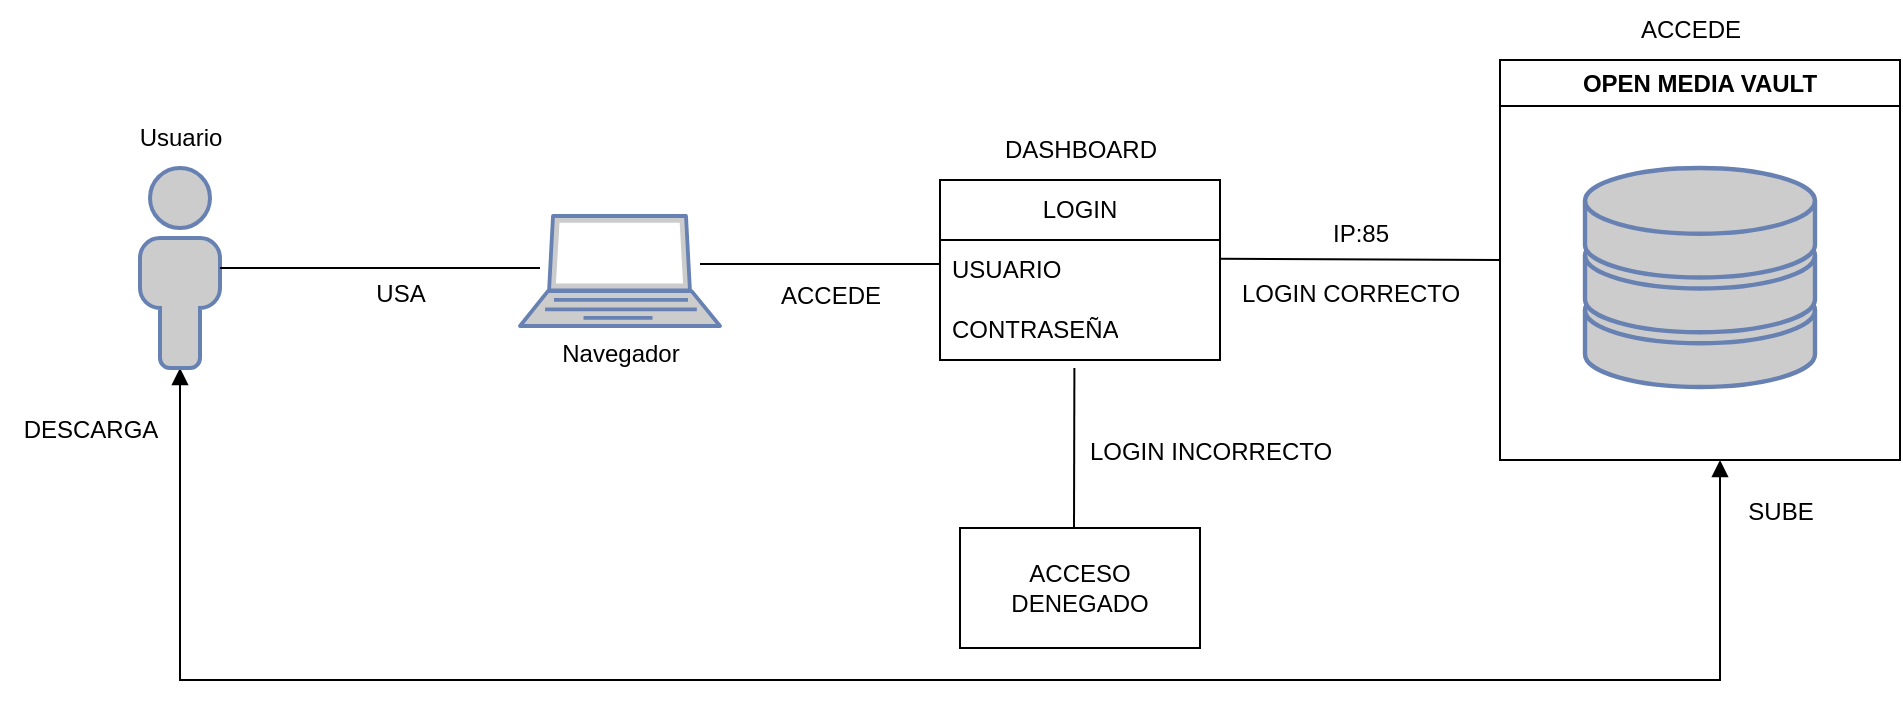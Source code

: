 <mxfile version="26.1.0">
  <diagram name="Página-1" id="tuImqCsNB6lrNrwBQIJA">
    <mxGraphModel dx="2194" dy="1202" grid="1" gridSize="10" guides="1" tooltips="1" connect="1" arrows="1" fold="1" page="1" pageScale="1" pageWidth="1169" pageHeight="827" math="0" shadow="0">
      <root>
        <mxCell id="0" />
        <mxCell id="1" parent="0" />
        <mxCell id="uRD_3BtpNxTeI_Oz4r6Z-55" style="edgeStyle=orthogonalEdgeStyle;rounded=0;orthogonalLoop=1;jettySize=auto;html=1;startArrow=block;startFill=1;endArrow=block;endFill=1;" edge="1" parent="1" source="uRD_3BtpNxTeI_Oz4r6Z-20">
          <mxGeometry relative="1" as="geometry">
            <mxPoint x="880" y="590" as="targetPoint" />
            <Array as="points">
              <mxPoint x="110" y="700" />
              <mxPoint x="880" y="700" />
            </Array>
          </mxGeometry>
        </mxCell>
        <mxCell id="uRD_3BtpNxTeI_Oz4r6Z-20" value="" style="fontColor=#0066CC;verticalAlign=top;verticalLabelPosition=bottom;labelPosition=center;align=center;html=1;outlineConnect=0;fillColor=#CCCCCC;strokeColor=#6881B3;gradientColor=none;gradientDirection=north;strokeWidth=2;shape=mxgraph.networks.user_male;" vertex="1" parent="1">
          <mxGeometry x="90" y="444" width="40" height="100" as="geometry" />
        </mxCell>
        <mxCell id="uRD_3BtpNxTeI_Oz4r6Z-21" value="Usuario" style="text;html=1;align=center;verticalAlign=middle;resizable=0;points=[];autosize=1;strokeColor=none;fillColor=none;" vertex="1" parent="1">
          <mxGeometry x="80" y="414" width="60" height="30" as="geometry" />
        </mxCell>
        <mxCell id="uRD_3BtpNxTeI_Oz4r6Z-22" value="" style="endArrow=none;html=1;rounded=0;exitX=1;exitY=0.5;exitDx=0;exitDy=0;exitPerimeter=0;" edge="1" parent="1" source="uRD_3BtpNxTeI_Oz4r6Z-20">
          <mxGeometry width="50" height="50" relative="1" as="geometry">
            <mxPoint x="150" y="494" as="sourcePoint" />
            <mxPoint x="290" y="494" as="targetPoint" />
          </mxGeometry>
        </mxCell>
        <mxCell id="uRD_3BtpNxTeI_Oz4r6Z-23" value="LOGIN" style="swimlane;fontStyle=0;childLayout=stackLayout;horizontal=1;startSize=30;horizontalStack=0;resizeParent=1;resizeParentMax=0;resizeLast=0;collapsible=1;marginBottom=0;whiteSpace=wrap;html=1;" vertex="1" parent="1">
          <mxGeometry x="490" y="450" width="140" height="90" as="geometry" />
        </mxCell>
        <mxCell id="uRD_3BtpNxTeI_Oz4r6Z-24" value="USUARIO" style="text;strokeColor=none;fillColor=none;align=left;verticalAlign=middle;spacingLeft=4;spacingRight=4;overflow=hidden;points=[[0,0.5],[1,0.5]];portConstraint=eastwest;rotatable=0;whiteSpace=wrap;html=1;" vertex="1" parent="uRD_3BtpNxTeI_Oz4r6Z-23">
          <mxGeometry y="30" width="140" height="30" as="geometry" />
        </mxCell>
        <mxCell id="uRD_3BtpNxTeI_Oz4r6Z-25" value="CONTRASEÑA" style="text;strokeColor=none;fillColor=none;align=left;verticalAlign=middle;spacingLeft=4;spacingRight=4;overflow=hidden;points=[[0,0.5],[1,0.5]];portConstraint=eastwest;rotatable=0;whiteSpace=wrap;html=1;" vertex="1" parent="uRD_3BtpNxTeI_Oz4r6Z-23">
          <mxGeometry y="60" width="140" height="30" as="geometry" />
        </mxCell>
        <mxCell id="uRD_3BtpNxTeI_Oz4r6Z-26" value="" style="fontColor=#0066CC;verticalAlign=top;verticalLabelPosition=bottom;labelPosition=center;align=center;html=1;outlineConnect=0;fillColor=#CCCCCC;strokeColor=#6881B3;gradientColor=none;gradientDirection=north;strokeWidth=2;shape=mxgraph.networks.laptop;" vertex="1" parent="1">
          <mxGeometry x="280" y="468" width="100" height="55" as="geometry" />
        </mxCell>
        <mxCell id="uRD_3BtpNxTeI_Oz4r6Z-27" value="Navegador" style="text;html=1;align=center;verticalAlign=middle;resizable=0;points=[];autosize=1;strokeColor=none;fillColor=none;" vertex="1" parent="1">
          <mxGeometry x="290" y="522" width="80" height="30" as="geometry" />
        </mxCell>
        <mxCell id="uRD_3BtpNxTeI_Oz4r6Z-28" value="USA" style="text;html=1;align=center;verticalAlign=middle;resizable=0;points=[];autosize=1;strokeColor=none;fillColor=none;" vertex="1" parent="1">
          <mxGeometry x="195" y="492" width="50" height="30" as="geometry" />
        </mxCell>
        <mxCell id="uRD_3BtpNxTeI_Oz4r6Z-29" value="" style="endArrow=none;html=1;rounded=0;" edge="1" parent="1">
          <mxGeometry width="50" height="50" relative="1" as="geometry">
            <mxPoint x="370" y="492" as="sourcePoint" />
            <mxPoint x="490" y="492" as="targetPoint" />
          </mxGeometry>
        </mxCell>
        <mxCell id="uRD_3BtpNxTeI_Oz4r6Z-30" value="DASHBOARD" style="text;html=1;align=center;verticalAlign=middle;resizable=0;points=[];autosize=1;strokeColor=none;fillColor=none;" vertex="1" parent="1">
          <mxGeometry x="510" y="420" width="100" height="30" as="geometry" />
        </mxCell>
        <mxCell id="uRD_3BtpNxTeI_Oz4r6Z-31" value="" style="endArrow=none;html=1;rounded=0;entryX=0;entryY=0.5;entryDx=0;entryDy=0;" edge="1" parent="1" target="uRD_3BtpNxTeI_Oz4r6Z-33">
          <mxGeometry width="50" height="50" relative="1" as="geometry">
            <mxPoint x="630" y="489.41" as="sourcePoint" />
            <mxPoint x="750" y="489.41" as="targetPoint" />
          </mxGeometry>
        </mxCell>
        <mxCell id="uRD_3BtpNxTeI_Oz4r6Z-32" value="LOGIN CORRECTO" style="text;html=1;align=center;verticalAlign=middle;resizable=0;points=[];autosize=1;strokeColor=none;fillColor=none;" vertex="1" parent="1">
          <mxGeometry x="630" y="492" width="130" height="30" as="geometry" />
        </mxCell>
        <mxCell id="uRD_3BtpNxTeI_Oz4r6Z-33" value="OPEN MEDIA VAULT" style="swimlane;whiteSpace=wrap;html=1;" vertex="1" parent="1">
          <mxGeometry x="770" y="390" width="200" height="200" as="geometry" />
        </mxCell>
        <mxCell id="uRD_3BtpNxTeI_Oz4r6Z-52" value="" style="fontColor=#0066CC;verticalAlign=top;verticalLabelPosition=bottom;labelPosition=center;align=center;html=1;outlineConnect=0;fillColor=#CCCCCC;strokeColor=#6881B3;gradientColor=none;gradientDirection=north;strokeWidth=2;shape=mxgraph.networks.storage;" vertex="1" parent="uRD_3BtpNxTeI_Oz4r6Z-33">
          <mxGeometry x="42.5" y="54" width="115" height="109.5" as="geometry" />
        </mxCell>
        <mxCell id="uRD_3BtpNxTeI_Oz4r6Z-37" value="ACCEDE" style="text;html=1;align=center;verticalAlign=middle;resizable=0;points=[];autosize=1;strokeColor=none;fillColor=none;" vertex="1" parent="1">
          <mxGeometry x="400" y="493" width="70" height="30" as="geometry" />
        </mxCell>
        <mxCell id="uRD_3BtpNxTeI_Oz4r6Z-38" value="ACCEDE" style="text;html=1;align=center;verticalAlign=middle;resizable=0;points=[];autosize=1;strokeColor=none;fillColor=none;" vertex="1" parent="1">
          <mxGeometry x="830" y="360" width="70" height="30" as="geometry" />
        </mxCell>
        <mxCell id="uRD_3BtpNxTeI_Oz4r6Z-40" value="" style="endArrow=none;html=1;rounded=0;entryX=0.48;entryY=1.135;entryDx=0;entryDy=0;entryPerimeter=0;" edge="1" parent="1" target="uRD_3BtpNxTeI_Oz4r6Z-25">
          <mxGeometry width="50" height="50" relative="1" as="geometry">
            <mxPoint x="557" y="624" as="sourcePoint" />
            <mxPoint x="510" y="604" as="targetPoint" />
          </mxGeometry>
        </mxCell>
        <mxCell id="uRD_3BtpNxTeI_Oz4r6Z-41" value="LOGIN INCORRECTO" style="text;html=1;align=center;verticalAlign=middle;resizable=0;points=[];autosize=1;strokeColor=none;fillColor=none;" vertex="1" parent="1">
          <mxGeometry x="555" y="570.5" width="140" height="30" as="geometry" />
        </mxCell>
        <mxCell id="uRD_3BtpNxTeI_Oz4r6Z-42" value="ACCESO DENEGADO" style="rounded=0;whiteSpace=wrap;html=1;" vertex="1" parent="1">
          <mxGeometry x="500" y="624" width="120" height="60" as="geometry" />
        </mxCell>
        <mxCell id="uRD_3BtpNxTeI_Oz4r6Z-50" value="IP:85" style="text;html=1;align=center;verticalAlign=middle;resizable=0;points=[];autosize=1;strokeColor=none;fillColor=none;" vertex="1" parent="1">
          <mxGeometry x="675" y="462" width="50" height="30" as="geometry" />
        </mxCell>
        <mxCell id="uRD_3BtpNxTeI_Oz4r6Z-56" value="SUBE" style="text;html=1;align=center;verticalAlign=middle;resizable=0;points=[];autosize=1;strokeColor=none;fillColor=none;" vertex="1" parent="1">
          <mxGeometry x="880" y="600.5" width="60" height="30" as="geometry" />
        </mxCell>
        <mxCell id="uRD_3BtpNxTeI_Oz4r6Z-57" value="DESCARGA" style="text;html=1;align=center;verticalAlign=middle;resizable=0;points=[];autosize=1;strokeColor=none;fillColor=none;" vertex="1" parent="1">
          <mxGeometry x="20" y="560" width="90" height="30" as="geometry" />
        </mxCell>
      </root>
    </mxGraphModel>
  </diagram>
</mxfile>
